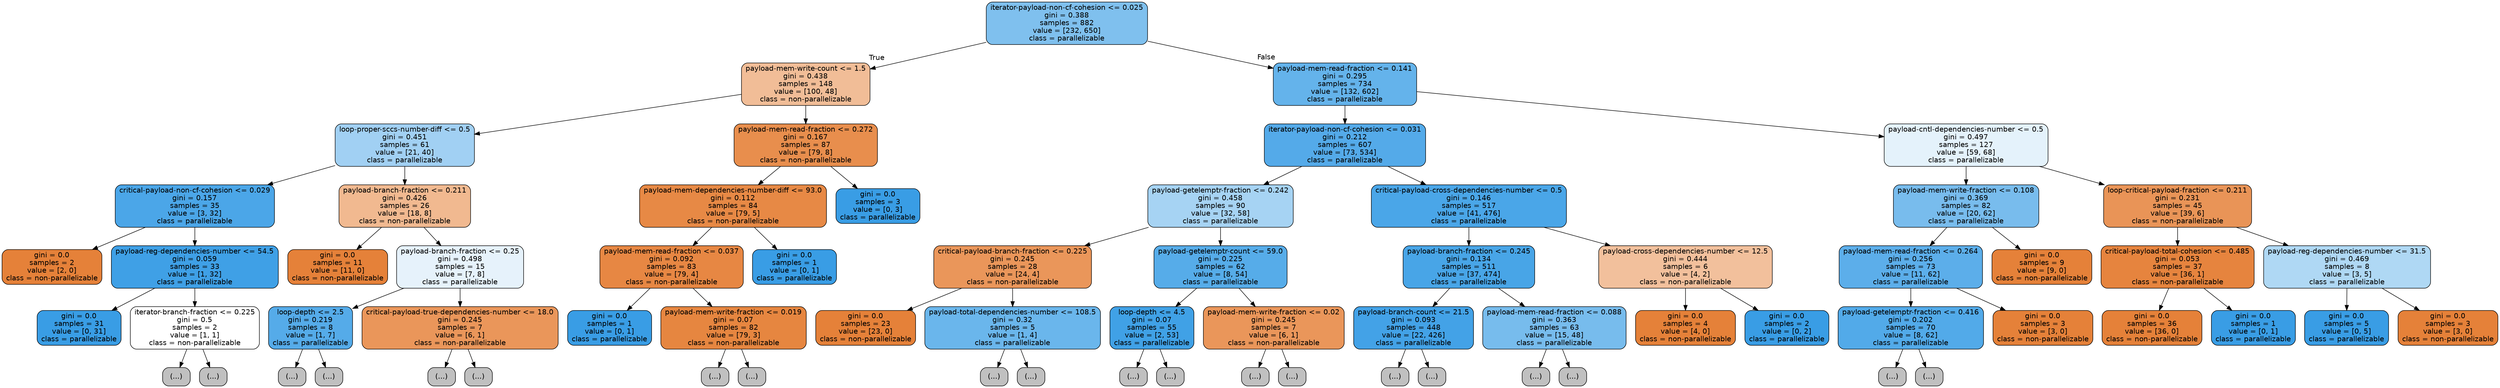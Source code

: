 digraph Tree {
node [shape=box, style="filled, rounded", color="black", fontname=helvetica] ;
edge [fontname=helvetica] ;
0 [label="iterator-payload-non-cf-cohesion <= 0.025\ngini = 0.388\nsamples = 882\nvalue = [232, 650]\nclass = parallelizable", fillcolor="#399de5a4"] ;
1 [label="payload-mem-write-count <= 1.5\ngini = 0.438\nsamples = 148\nvalue = [100, 48]\nclass = non-parallelizable", fillcolor="#e5813985"] ;
0 -> 1 [labeldistance=2.5, labelangle=45, headlabel="True"] ;
2 [label="loop-proper-sccs-number-diff <= 0.5\ngini = 0.451\nsamples = 61\nvalue = [21, 40]\nclass = parallelizable", fillcolor="#399de579"] ;
1 -> 2 ;
3 [label="critical-payload-non-cf-cohesion <= 0.029\ngini = 0.157\nsamples = 35\nvalue = [3, 32]\nclass = parallelizable", fillcolor="#399de5e7"] ;
2 -> 3 ;
4 [label="gini = 0.0\nsamples = 2\nvalue = [2, 0]\nclass = non-parallelizable", fillcolor="#e58139ff"] ;
3 -> 4 ;
5 [label="payload-reg-dependencies-number <= 54.5\ngini = 0.059\nsamples = 33\nvalue = [1, 32]\nclass = parallelizable", fillcolor="#399de5f7"] ;
3 -> 5 ;
6 [label="gini = 0.0\nsamples = 31\nvalue = [0, 31]\nclass = parallelizable", fillcolor="#399de5ff"] ;
5 -> 6 ;
7 [label="iterator-branch-fraction <= 0.225\ngini = 0.5\nsamples = 2\nvalue = [1, 1]\nclass = non-parallelizable", fillcolor="#e5813900"] ;
5 -> 7 ;
8 [label="(...)", fillcolor="#C0C0C0"] ;
7 -> 8 ;
9 [label="(...)", fillcolor="#C0C0C0"] ;
7 -> 9 ;
10 [label="payload-branch-fraction <= 0.211\ngini = 0.426\nsamples = 26\nvalue = [18, 8]\nclass = non-parallelizable", fillcolor="#e581398e"] ;
2 -> 10 ;
11 [label="gini = 0.0\nsamples = 11\nvalue = [11, 0]\nclass = non-parallelizable", fillcolor="#e58139ff"] ;
10 -> 11 ;
12 [label="payload-branch-fraction <= 0.25\ngini = 0.498\nsamples = 15\nvalue = [7, 8]\nclass = parallelizable", fillcolor="#399de520"] ;
10 -> 12 ;
13 [label="loop-depth <= 2.5\ngini = 0.219\nsamples = 8\nvalue = [1, 7]\nclass = parallelizable", fillcolor="#399de5db"] ;
12 -> 13 ;
14 [label="(...)", fillcolor="#C0C0C0"] ;
13 -> 14 ;
15 [label="(...)", fillcolor="#C0C0C0"] ;
13 -> 15 ;
18 [label="critical-payload-true-dependencies-number <= 18.0\ngini = 0.245\nsamples = 7\nvalue = [6, 1]\nclass = non-parallelizable", fillcolor="#e58139d4"] ;
12 -> 18 ;
19 [label="(...)", fillcolor="#C0C0C0"] ;
18 -> 19 ;
20 [label="(...)", fillcolor="#C0C0C0"] ;
18 -> 20 ;
21 [label="payload-mem-read-fraction <= 0.272\ngini = 0.167\nsamples = 87\nvalue = [79, 8]\nclass = non-parallelizable", fillcolor="#e58139e5"] ;
1 -> 21 ;
22 [label="payload-mem-dependencies-number-diff <= 93.0\ngini = 0.112\nsamples = 84\nvalue = [79, 5]\nclass = non-parallelizable", fillcolor="#e58139ef"] ;
21 -> 22 ;
23 [label="payload-mem-read-fraction <= 0.037\ngini = 0.092\nsamples = 83\nvalue = [79, 4]\nclass = non-parallelizable", fillcolor="#e58139f2"] ;
22 -> 23 ;
24 [label="gini = 0.0\nsamples = 1\nvalue = [0, 1]\nclass = parallelizable", fillcolor="#399de5ff"] ;
23 -> 24 ;
25 [label="payload-mem-write-fraction <= 0.019\ngini = 0.07\nsamples = 82\nvalue = [79, 3]\nclass = non-parallelizable", fillcolor="#e58139f5"] ;
23 -> 25 ;
26 [label="(...)", fillcolor="#C0C0C0"] ;
25 -> 26 ;
29 [label="(...)", fillcolor="#C0C0C0"] ;
25 -> 29 ;
34 [label="gini = 0.0\nsamples = 1\nvalue = [0, 1]\nclass = parallelizable", fillcolor="#399de5ff"] ;
22 -> 34 ;
35 [label="gini = 0.0\nsamples = 3\nvalue = [0, 3]\nclass = parallelizable", fillcolor="#399de5ff"] ;
21 -> 35 ;
36 [label="payload-mem-read-fraction <= 0.141\ngini = 0.295\nsamples = 734\nvalue = [132, 602]\nclass = parallelizable", fillcolor="#399de5c7"] ;
0 -> 36 [labeldistance=2.5, labelangle=-45, headlabel="False"] ;
37 [label="iterator-payload-non-cf-cohesion <= 0.031\ngini = 0.212\nsamples = 607\nvalue = [73, 534]\nclass = parallelizable", fillcolor="#399de5dc"] ;
36 -> 37 ;
38 [label="payload-getelemptr-fraction <= 0.242\ngini = 0.458\nsamples = 90\nvalue = [32, 58]\nclass = parallelizable", fillcolor="#399de572"] ;
37 -> 38 ;
39 [label="critical-payload-branch-fraction <= 0.225\ngini = 0.245\nsamples = 28\nvalue = [24, 4]\nclass = non-parallelizable", fillcolor="#e58139d4"] ;
38 -> 39 ;
40 [label="gini = 0.0\nsamples = 23\nvalue = [23, 0]\nclass = non-parallelizable", fillcolor="#e58139ff"] ;
39 -> 40 ;
41 [label="payload-total-dependencies-number <= 108.5\ngini = 0.32\nsamples = 5\nvalue = [1, 4]\nclass = parallelizable", fillcolor="#399de5bf"] ;
39 -> 41 ;
42 [label="(...)", fillcolor="#C0C0C0"] ;
41 -> 42 ;
43 [label="(...)", fillcolor="#C0C0C0"] ;
41 -> 43 ;
44 [label="payload-getelemptr-count <= 59.0\ngini = 0.225\nsamples = 62\nvalue = [8, 54]\nclass = parallelizable", fillcolor="#399de5d9"] ;
38 -> 44 ;
45 [label="loop-depth <= 4.5\ngini = 0.07\nsamples = 55\nvalue = [2, 53]\nclass = parallelizable", fillcolor="#399de5f5"] ;
44 -> 45 ;
46 [label="(...)", fillcolor="#C0C0C0"] ;
45 -> 46 ;
47 [label="(...)", fillcolor="#C0C0C0"] ;
45 -> 47 ;
50 [label="payload-mem-write-fraction <= 0.02\ngini = 0.245\nsamples = 7\nvalue = [6, 1]\nclass = non-parallelizable", fillcolor="#e58139d4"] ;
44 -> 50 ;
51 [label="(...)", fillcolor="#C0C0C0"] ;
50 -> 51 ;
52 [label="(...)", fillcolor="#C0C0C0"] ;
50 -> 52 ;
53 [label="critical-payload-cross-dependencies-number <= 0.5\ngini = 0.146\nsamples = 517\nvalue = [41, 476]\nclass = parallelizable", fillcolor="#399de5e9"] ;
37 -> 53 ;
54 [label="payload-branch-fraction <= 0.245\ngini = 0.134\nsamples = 511\nvalue = [37, 474]\nclass = parallelizable", fillcolor="#399de5eb"] ;
53 -> 54 ;
55 [label="payload-branch-count <= 21.5\ngini = 0.093\nsamples = 448\nvalue = [22, 426]\nclass = parallelizable", fillcolor="#399de5f2"] ;
54 -> 55 ;
56 [label="(...)", fillcolor="#C0C0C0"] ;
55 -> 56 ;
111 [label="(...)", fillcolor="#C0C0C0"] ;
55 -> 111 ;
112 [label="payload-mem-read-fraction <= 0.088\ngini = 0.363\nsamples = 63\nvalue = [15, 48]\nclass = parallelizable", fillcolor="#399de5af"] ;
54 -> 112 ;
113 [label="(...)", fillcolor="#C0C0C0"] ;
112 -> 113 ;
118 [label="(...)", fillcolor="#C0C0C0"] ;
112 -> 118 ;
123 [label="payload-cross-dependencies-number <= 12.5\ngini = 0.444\nsamples = 6\nvalue = [4, 2]\nclass = non-parallelizable", fillcolor="#e581397f"] ;
53 -> 123 ;
124 [label="gini = 0.0\nsamples = 4\nvalue = [4, 0]\nclass = non-parallelizable", fillcolor="#e58139ff"] ;
123 -> 124 ;
125 [label="gini = 0.0\nsamples = 2\nvalue = [0, 2]\nclass = parallelizable", fillcolor="#399de5ff"] ;
123 -> 125 ;
126 [label="payload-cntl-dependencies-number <= 0.5\ngini = 0.497\nsamples = 127\nvalue = [59, 68]\nclass = parallelizable", fillcolor="#399de522"] ;
36 -> 126 ;
127 [label="payload-mem-write-fraction <= 0.108\ngini = 0.369\nsamples = 82\nvalue = [20, 62]\nclass = parallelizable", fillcolor="#399de5ad"] ;
126 -> 127 ;
128 [label="payload-mem-read-fraction <= 0.264\ngini = 0.256\nsamples = 73\nvalue = [11, 62]\nclass = parallelizable", fillcolor="#399de5d2"] ;
127 -> 128 ;
129 [label="payload-getelemptr-fraction <= 0.416\ngini = 0.202\nsamples = 70\nvalue = [8, 62]\nclass = parallelizable", fillcolor="#399de5de"] ;
128 -> 129 ;
130 [label="(...)", fillcolor="#C0C0C0"] ;
129 -> 130 ;
149 [label="(...)", fillcolor="#C0C0C0"] ;
129 -> 149 ;
152 [label="gini = 0.0\nsamples = 3\nvalue = [3, 0]\nclass = non-parallelizable", fillcolor="#e58139ff"] ;
128 -> 152 ;
153 [label="gini = 0.0\nsamples = 9\nvalue = [9, 0]\nclass = non-parallelizable", fillcolor="#e58139ff"] ;
127 -> 153 ;
154 [label="loop-critical-payload-fraction <= 0.211\ngini = 0.231\nsamples = 45\nvalue = [39, 6]\nclass = non-parallelizable", fillcolor="#e58139d8"] ;
126 -> 154 ;
155 [label="critical-payload-total-cohesion <= 0.485\ngini = 0.053\nsamples = 37\nvalue = [36, 1]\nclass = non-parallelizable", fillcolor="#e58139f8"] ;
154 -> 155 ;
156 [label="gini = 0.0\nsamples = 36\nvalue = [36, 0]\nclass = non-parallelizable", fillcolor="#e58139ff"] ;
155 -> 156 ;
157 [label="gini = 0.0\nsamples = 1\nvalue = [0, 1]\nclass = parallelizable", fillcolor="#399de5ff"] ;
155 -> 157 ;
158 [label="payload-reg-dependencies-number <= 31.5\ngini = 0.469\nsamples = 8\nvalue = [3, 5]\nclass = parallelizable", fillcolor="#399de566"] ;
154 -> 158 ;
159 [label="gini = 0.0\nsamples = 5\nvalue = [0, 5]\nclass = parallelizable", fillcolor="#399de5ff"] ;
158 -> 159 ;
160 [label="gini = 0.0\nsamples = 3\nvalue = [3, 0]\nclass = non-parallelizable", fillcolor="#e58139ff"] ;
158 -> 160 ;
}